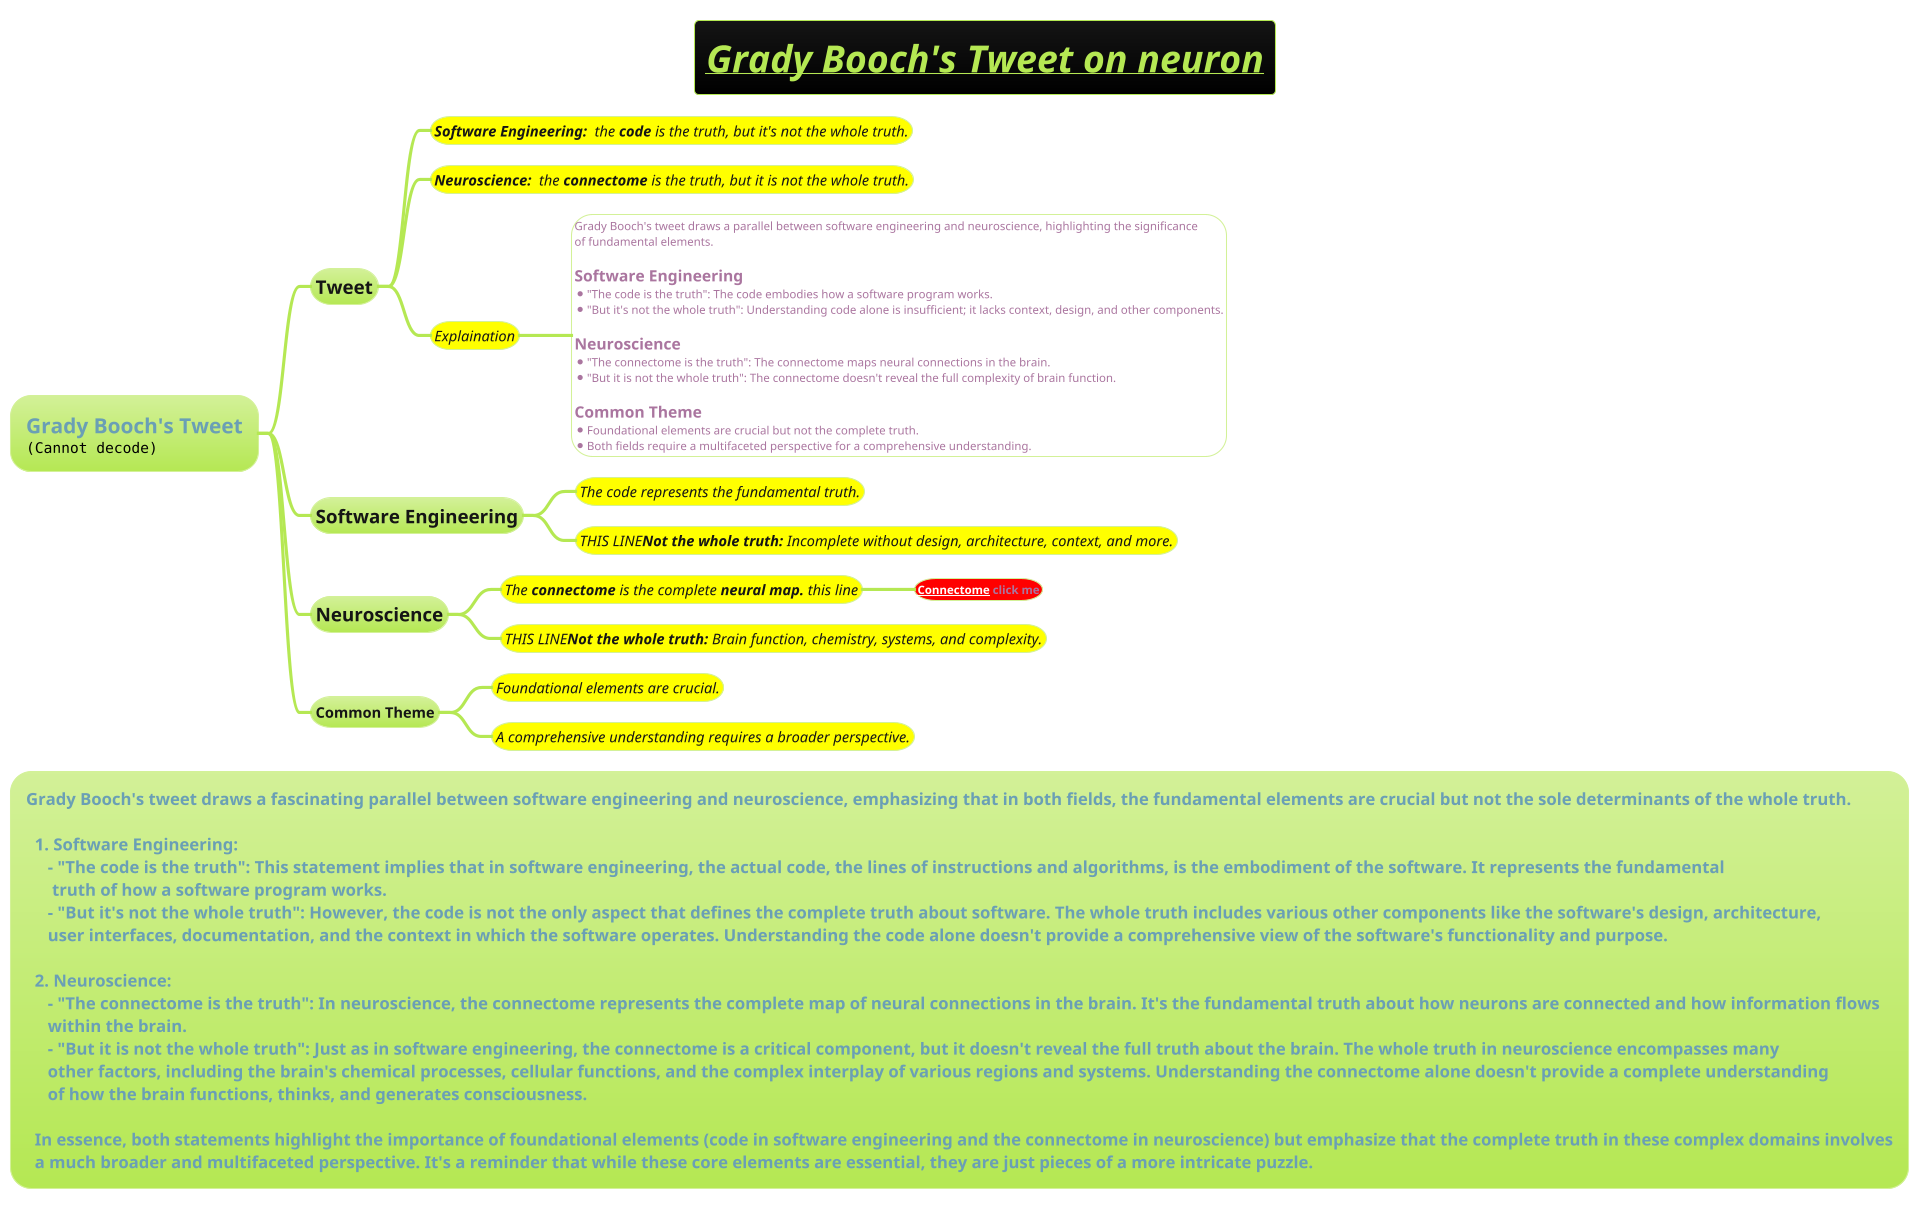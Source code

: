 @startmindmap
title =**//__Grady Booch's Tweet on neuron__//**
!theme hacker

* =Grady Booch's Tweet\n<img:images/grady-booch-tweet-on-neuron.png>
** =Tweet
***[#yellow] ====<size:14>**Software Engineering:**  the **code** is the truth, but it's not the whole truth.
***[#yellow] ====<size:14>**Neuroscience: ** the **connectome** is the truth, but it is not the whole truth.
***[#yellow] ====<size:14>Explaination
****[#white]:Grady Booch's tweet draws a parallel between software engineering and neuroscience, highlighting the significance
of fundamental elements.

= Software Engineering
* "The code is the truth": The code embodies how a software program works.
* "But it's not the whole truth": Understanding code alone is insufficient; it lacks context, design, and other components.

= Neuroscience
* "The connectome is the truth": The connectome maps neural connections in the brain.
* "But it is not the whole truth": The connectome doesn't reveal the full complexity of brain function.

= Common Theme
* Foundational elements are crucial but not the complete truth.
* Both fields require a multifaceted perspective for a comprehensive understanding.;


** =Software Engineering
***[#yellow] ====<size:14>The code represents the fundamental truth.
***[#yellow] ====<size:14>THIS LINE**Not the whole truth:** Incomplete without design, architecture, context, and more.

** =Neuroscience
***[#yellow] ====<size:14>The **connectome** is the complete **neural map.** this line
****[#red] **[[Connectome.puml Connectome]] click me**
***[#yellow] ====<size:14>THIS LINE**Not the whole truth:** Brain function, chemistry, systems, and complexity.

** Common Theme
***[#yellow] ====<size:14>Foundational elements are crucial.
***[#yellow] ====<size:14>A comprehensive understanding requires a broader perspective.

*:Grady Booch's tweet draws a fascinating parallel between software engineering and neuroscience, emphasizing that in both fields, the fundamental elements are crucial but not the sole determinants of the whole truth.

  1. **Software Engineering:**
     - "The code is the truth": This statement implies that in software engineering, the actual code, the lines of instructions and algorithms, is the embodiment of the software. It represents the fundamental
      truth of how a software program works.
     - "But it's not the whole truth": However, the code is not the only aspect that defines the complete truth about software. The whole truth includes various other components like the software's design, architecture,
     user interfaces, documentation, and the context in which the software operates. Understanding the code alone doesn't provide a comprehensive view of the software's functionality and purpose.

  2. **Neuroscience:**
     - "The connectome is the truth": In neuroscience, the connectome represents the complete map of neural connections in the brain. It's the fundamental truth about how neurons are connected and how information flows
     within the brain.
     - "But it is not the whole truth": Just as in software engineering, the connectome is a critical component, but it doesn't reveal the full truth about the brain. The whole truth in neuroscience encompasses many
     other factors, including the brain's chemical processes, cellular functions, and the complex interplay of various regions and systems. Understanding the connectome alone doesn't provide a complete understanding
     of how the brain functions, thinks, and generates consciousness.

  In essence, both statements highlight the importance of foundational elements (code in software engineering and the connectome in neuroscience) but emphasize that the complete truth in these complex domains involves
  a much broader and multifaceted perspective. It's a reminder that while these core elements are essential, they are just pieces of a more intricate puzzle.;
@endmindmap
